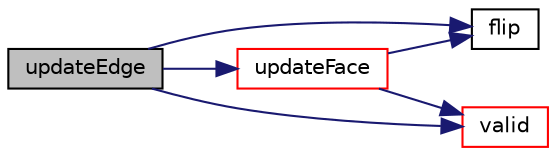 digraph "updateEdge"
{
  bgcolor="transparent";
  edge [fontname="Helvetica",fontsize="10",labelfontname="Helvetica",labelfontsize="10"];
  node [fontname="Helvetica",fontsize="10",shape=record];
  rankdir="LR";
  Node1 [label="updateEdge",height=0.2,width=0.4,color="black", fillcolor="grey75", style="filled", fontcolor="black"];
  Node1 -> Node2 [color="midnightblue",fontsize="10",style="solid",fontname="Helvetica"];
  Node2 [label="flip",height=0.2,width=0.4,color="black",URL="$a01795.html#a126cb0362ae2e7935520fb27343bad31",tooltip="Reverse orientation. "];
  Node1 -> Node3 [color="midnightblue",fontsize="10",style="solid",fontname="Helvetica"];
  Node3 [label="updateFace",height=0.2,width=0.4,color="red",URL="$a01795.html#a1e306814f69f522bb05cc93f2b510a14",tooltip="Influence of edge on face. "];
  Node3 -> Node4 [color="midnightblue",fontsize="10",style="solid",fontname="Helvetica"];
  Node4 [label="valid",height=0.2,width=0.4,color="red",URL="$a01795.html#a52b63ab4e26b7e77fdfb6cd72d07fd4e",tooltip="Check whether origin has been changed at all or. "];
  Node3 -> Node2 [color="midnightblue",fontsize="10",style="solid",fontname="Helvetica"];
  Node1 -> Node4 [color="midnightblue",fontsize="10",style="solid",fontname="Helvetica"];
}
